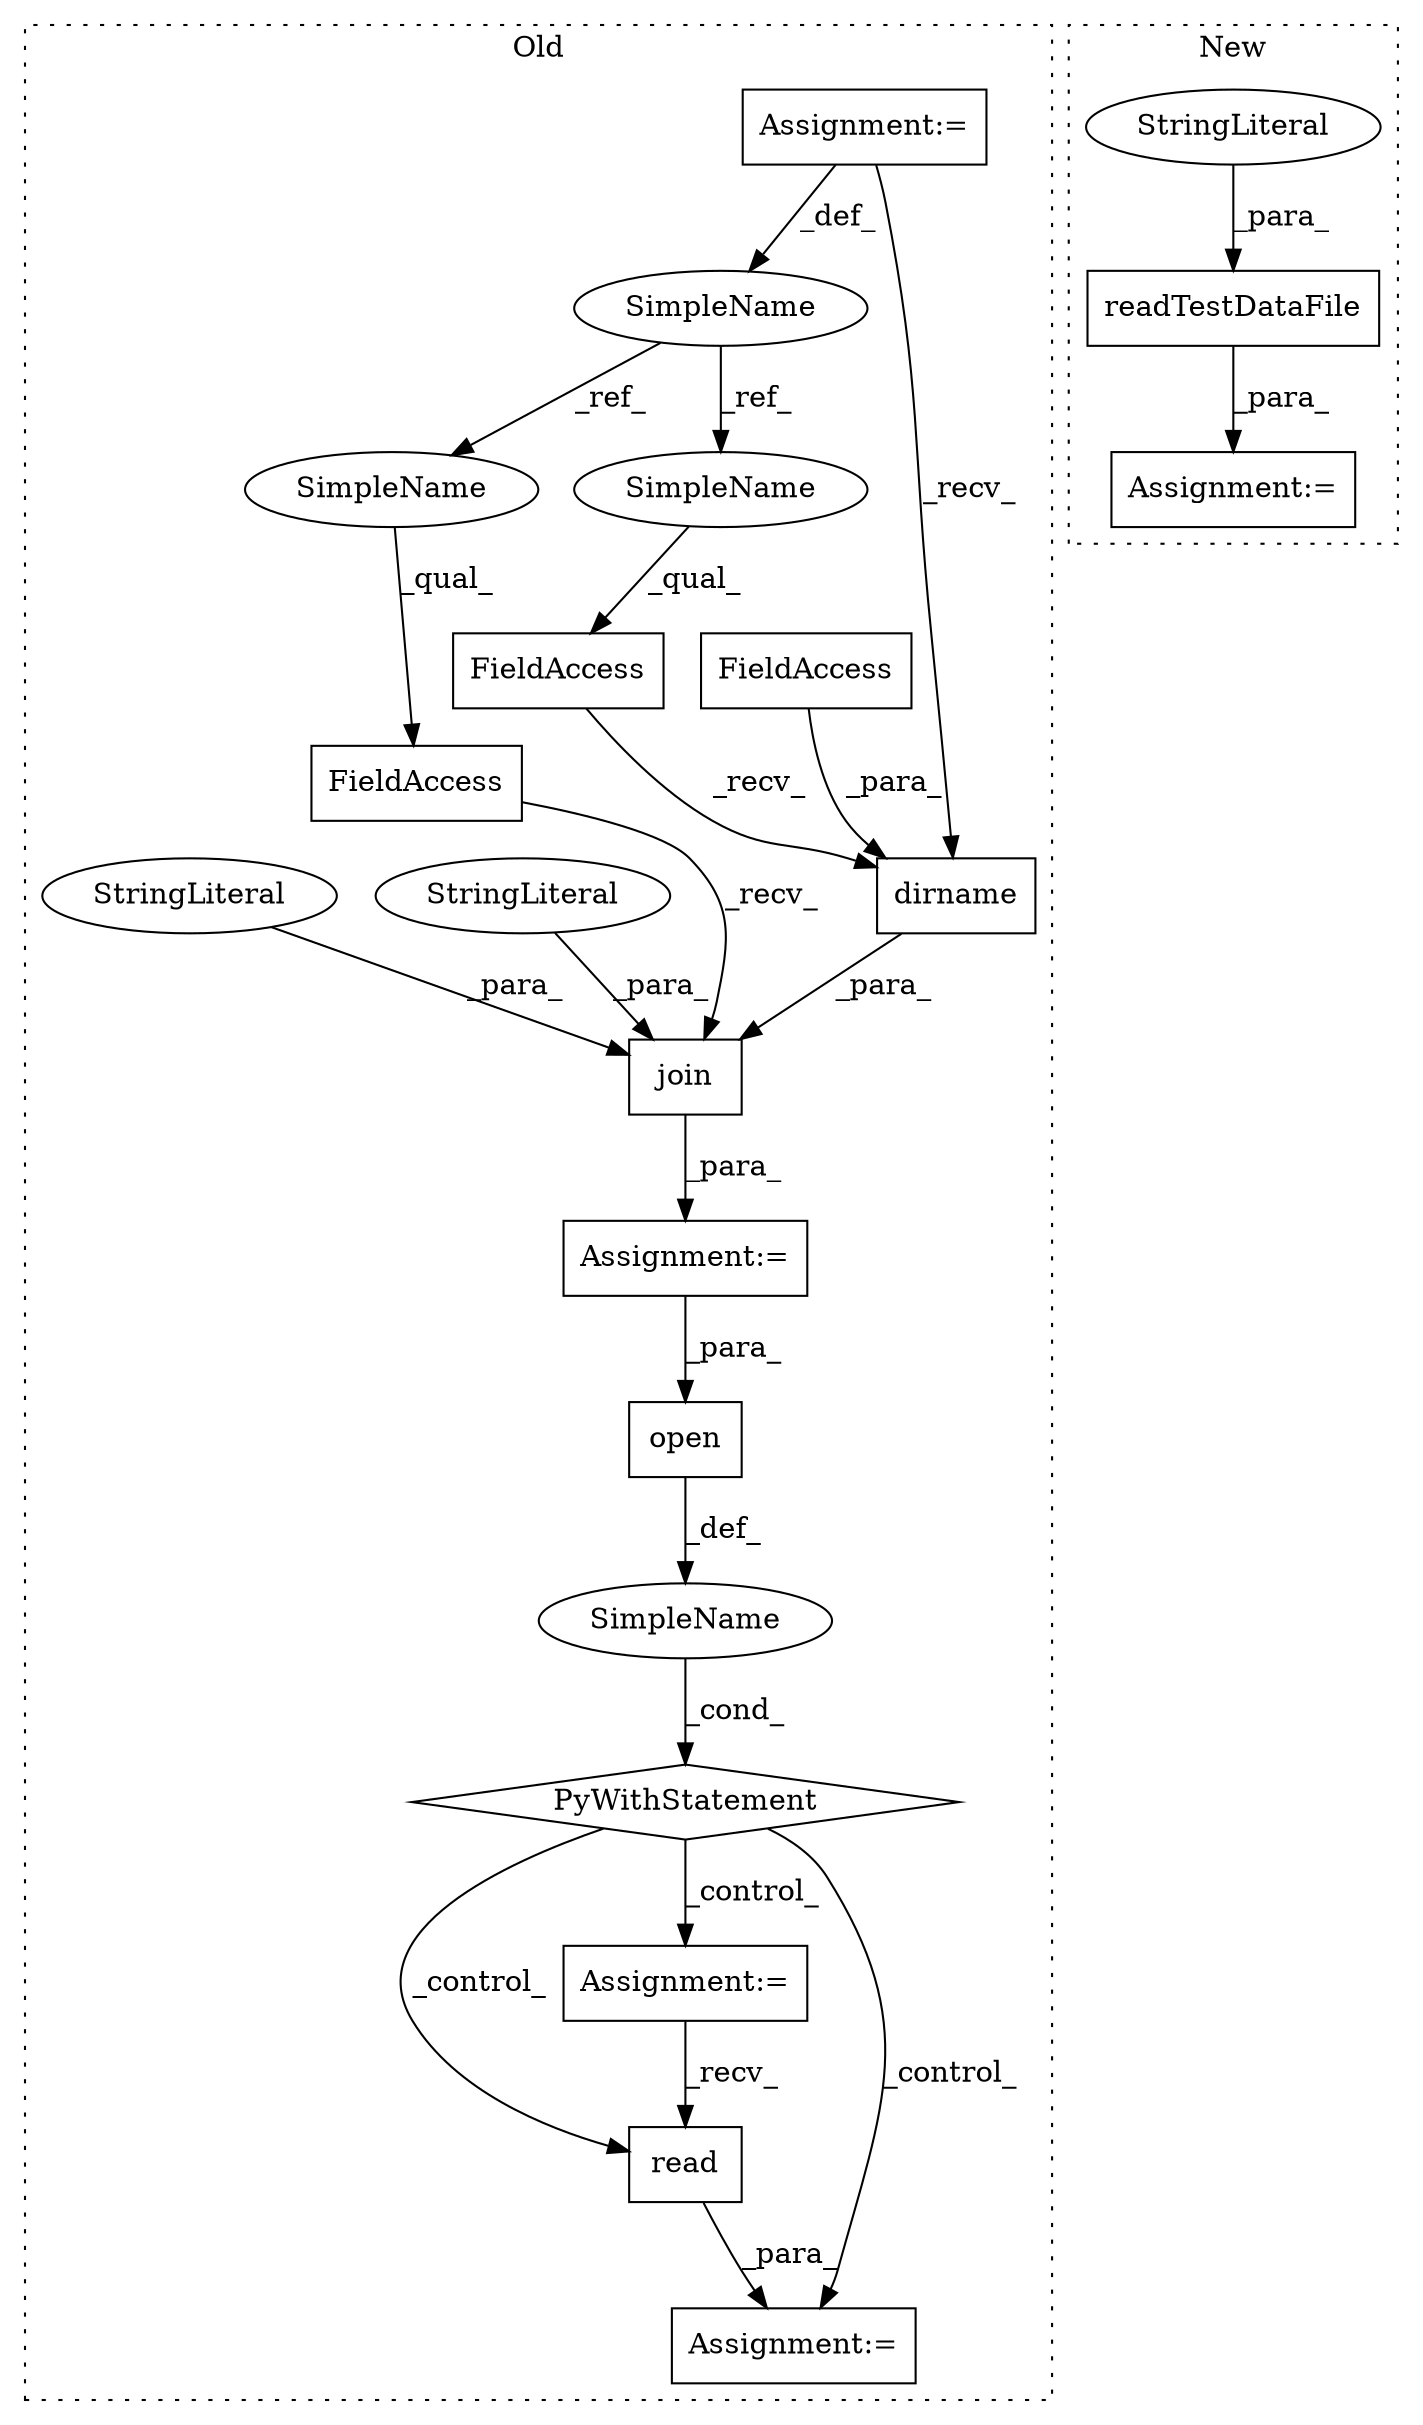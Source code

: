digraph G {
subgraph cluster0 {
1 [label="read" a="32" s="9712" l="6" shape="box"];
3 [label="SimpleName" a="42" s="" l="" shape="ellipse"];
4 [label="PyWithStatement" a="104" s="9650,9670" l="10,2" shape="diamond"];
5 [label="join" a="32" s="9557,9643" l="5,1" shape="box"];
6 [label="FieldAccess" a="22" s="9549" l="7" shape="box"];
7 [label="SimpleName" a="42" s="9390" l="2" shape="ellipse"];
8 [label="FieldAccess" a="22" s="9562" l="7" shape="box"];
9 [label="dirname" a="32" s="9570,9586" l="8,1" shape="box"];
10 [label="FieldAccess" a="22" s="9578" l="8" shape="box"];
12 [label="Assignment:=" a="7" s="9390" l="2" shape="box"];
14 [label="Assignment:=" a="7" s="9708" l="1" shape="box"];
15 [label="StringLiteral" a="45" s="9601" l="42" shape="ellipse"];
16 [label="Assignment:=" a="7" s="9548" l="1" shape="box"];
17 [label="Assignment:=" a="7" s="9687" l="2" shape="box"];
18 [label="StringLiteral" a="45" s="9588" l="12" shape="ellipse"];
19 [label="open" a="32" s="9660,9669" l="5,1" shape="box"];
20 [label="SimpleName" a="42" s="9549" l="2" shape="ellipse"];
21 [label="SimpleName" a="42" s="9562" l="2" shape="ellipse"];
label = "Old";
style="dotted";
}
subgraph cluster1 {
2 [label="readTestDataFile" a="32" s="7343,7402" l="17,1" shape="box"];
11 [label="Assignment:=" a="7" s="7342" l="1" shape="box"];
13 [label="StringLiteral" a="45" s="7360" l="42" shape="ellipse"];
label = "New";
style="dotted";
}
1 -> 14 [label="_para_"];
2 -> 11 [label="_para_"];
3 -> 4 [label="_cond_"];
4 -> 17 [label="_control_"];
4 -> 1 [label="_control_"];
4 -> 14 [label="_control_"];
5 -> 16 [label="_para_"];
6 -> 5 [label="_recv_"];
7 -> 20 [label="_ref_"];
7 -> 21 [label="_ref_"];
8 -> 9 [label="_recv_"];
9 -> 5 [label="_para_"];
10 -> 9 [label="_para_"];
12 -> 7 [label="_def_"];
12 -> 9 [label="_recv_"];
13 -> 2 [label="_para_"];
15 -> 5 [label="_para_"];
16 -> 19 [label="_para_"];
17 -> 1 [label="_recv_"];
18 -> 5 [label="_para_"];
19 -> 3 [label="_def_"];
20 -> 6 [label="_qual_"];
21 -> 8 [label="_qual_"];
}